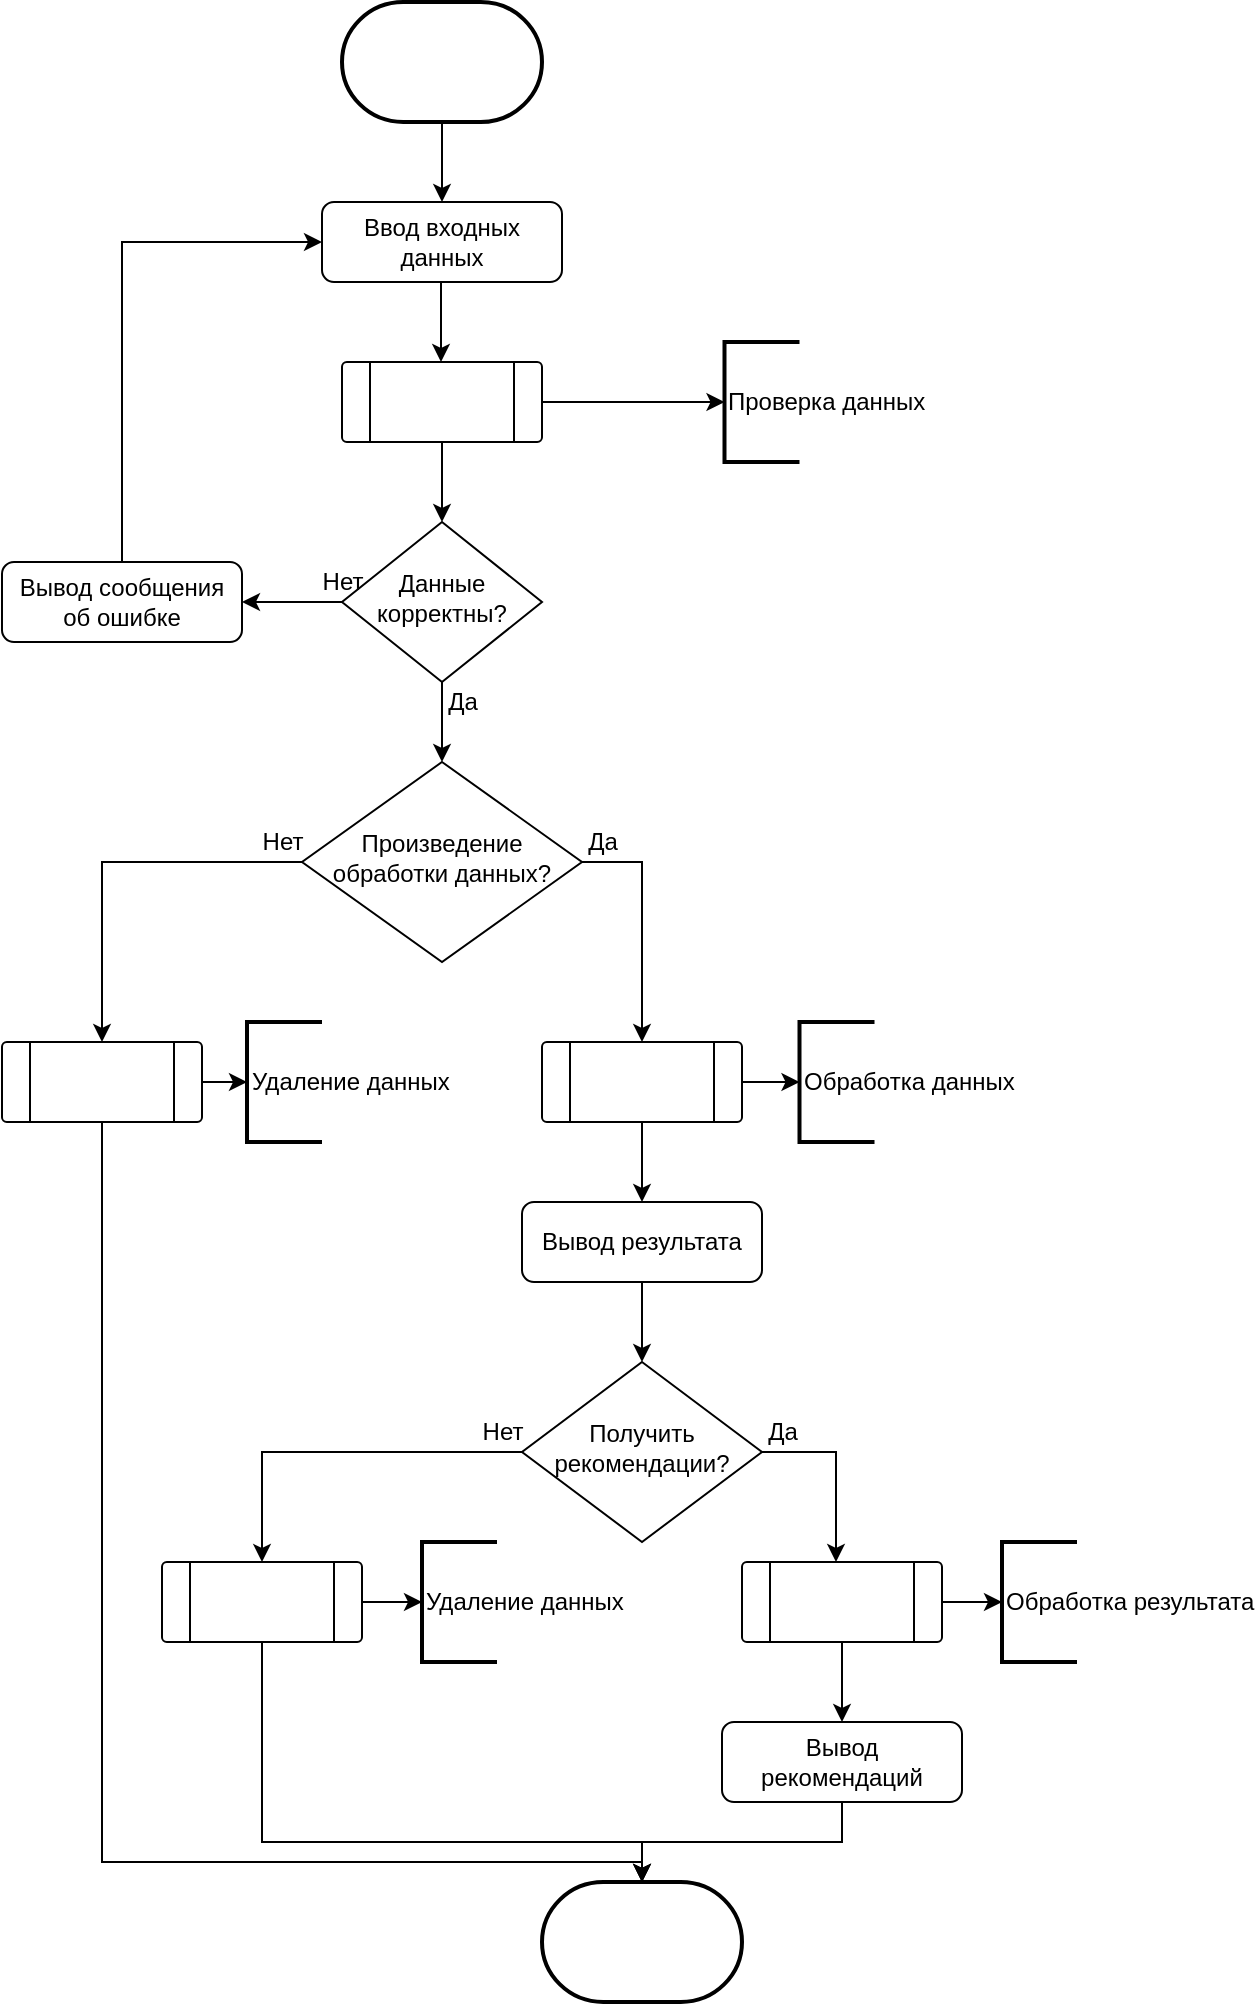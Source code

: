 <mxfile version="20.5.1" type="device"><diagram id="C5RBs43oDa-KdzZeNtuy" name="Page-1"><mxGraphModel dx="1970" dy="1015" grid="1" gridSize="10" guides="1" tooltips="1" connect="1" arrows="1" fold="1" page="1" pageScale="1" pageWidth="827" pageHeight="1169" math="0" shadow="0"><root><mxCell id="WIyWlLk6GJQsqaUBKTNV-0"/><mxCell id="WIyWlLk6GJQsqaUBKTNV-1" parent="WIyWlLk6GJQsqaUBKTNV-0"/><mxCell id="WIyWlLk6GJQsqaUBKTNV-3" value="Ввод входных данных" style="rounded=1;whiteSpace=wrap;html=1;fontSize=12;glass=0;strokeWidth=1;shadow=0;" parent="WIyWlLk6GJQsqaUBKTNV-1" vertex="1"><mxGeometry x="160" y="120" width="120" height="40" as="geometry"/></mxCell><mxCell id="kXbQ1uEIyTn9gJ43kYYr-9" style="edgeStyle=orthogonalEdgeStyle;rounded=0;orthogonalLoop=1;jettySize=auto;html=1;exitX=0;exitY=0.5;exitDx=0;exitDy=0;entryX=1;entryY=0.5;entryDx=0;entryDy=0;" edge="1" parent="WIyWlLk6GJQsqaUBKTNV-1" source="WIyWlLk6GJQsqaUBKTNV-6" target="WIyWlLk6GJQsqaUBKTNV-7"><mxGeometry relative="1" as="geometry"/></mxCell><mxCell id="kXbQ1uEIyTn9gJ43kYYr-12" style="edgeStyle=orthogonalEdgeStyle;rounded=0;orthogonalLoop=1;jettySize=auto;html=1;exitX=0.5;exitY=1;exitDx=0;exitDy=0;entryX=0.5;entryY=0;entryDx=0;entryDy=0;" edge="1" parent="WIyWlLk6GJQsqaUBKTNV-1" source="WIyWlLk6GJQsqaUBKTNV-6" target="WIyWlLk6GJQsqaUBKTNV-10"><mxGeometry relative="1" as="geometry"/></mxCell><mxCell id="WIyWlLk6GJQsqaUBKTNV-6" value="Данные корректны?" style="rhombus;whiteSpace=wrap;html=1;shadow=0;fontFamily=Helvetica;fontSize=12;align=center;strokeWidth=1;spacing=6;spacingTop=-4;" parent="WIyWlLk6GJQsqaUBKTNV-1" vertex="1"><mxGeometry x="170" y="280" width="100" height="80" as="geometry"/></mxCell><mxCell id="kXbQ1uEIyTn9gJ43kYYr-11" style="edgeStyle=orthogonalEdgeStyle;rounded=0;orthogonalLoop=1;jettySize=auto;html=1;exitX=0.5;exitY=0;exitDx=0;exitDy=0;entryX=0;entryY=0.5;entryDx=0;entryDy=0;" edge="1" parent="WIyWlLk6GJQsqaUBKTNV-1" source="WIyWlLk6GJQsqaUBKTNV-7" target="WIyWlLk6GJQsqaUBKTNV-3"><mxGeometry relative="1" as="geometry"/></mxCell><mxCell id="WIyWlLk6GJQsqaUBKTNV-7" value="Вывод сообщения об ошибке" style="rounded=1;whiteSpace=wrap;html=1;fontSize=12;glass=0;strokeWidth=1;shadow=0;" parent="WIyWlLk6GJQsqaUBKTNV-1" vertex="1"><mxGeometry y="300" width="120" height="40" as="geometry"/></mxCell><mxCell id="kXbQ1uEIyTn9gJ43kYYr-15" style="edgeStyle=orthogonalEdgeStyle;rounded=0;orthogonalLoop=1;jettySize=auto;html=1;exitX=1;exitY=0.5;exitDx=0;exitDy=0;entryX=0.5;entryY=0;entryDx=0;entryDy=0;" edge="1" parent="WIyWlLk6GJQsqaUBKTNV-1" source="WIyWlLk6GJQsqaUBKTNV-10" target="kXbQ1uEIyTn9gJ43kYYr-14"><mxGeometry relative="1" as="geometry"/></mxCell><mxCell id="WIyWlLk6GJQsqaUBKTNV-10" value="Произведение обработки данных?" style="rhombus;whiteSpace=wrap;html=1;shadow=0;fontFamily=Helvetica;fontSize=12;align=center;strokeWidth=1;spacing=6;spacingTop=-4;" parent="WIyWlLk6GJQsqaUBKTNV-1" vertex="1"><mxGeometry x="150" y="400" width="140" height="100" as="geometry"/></mxCell><mxCell id="kXbQ1uEIyTn9gJ43kYYr-1" value="" style="strokeWidth=2;html=1;shape=mxgraph.flowchart.terminator;whiteSpace=wrap;" vertex="1" parent="WIyWlLk6GJQsqaUBKTNV-1"><mxGeometry x="170" y="20" width="100" height="60" as="geometry"/></mxCell><mxCell id="kXbQ1uEIyTn9gJ43kYYr-2" value="" style="endArrow=classic;html=1;rounded=0;entryX=0.5;entryY=0;entryDx=0;entryDy=0;exitX=0.5;exitY=1;exitDx=0;exitDy=0;exitPerimeter=0;" edge="1" parent="WIyWlLk6GJQsqaUBKTNV-1" source="kXbQ1uEIyTn9gJ43kYYr-1" target="WIyWlLk6GJQsqaUBKTNV-3"><mxGeometry width="50" height="50" relative="1" as="geometry"><mxPoint x="200" y="90" as="sourcePoint"/><mxPoint x="340" y="40" as="targetPoint"/></mxGeometry></mxCell><mxCell id="kXbQ1uEIyTn9gJ43kYYr-6" style="edgeStyle=orthogonalEdgeStyle;rounded=0;orthogonalLoop=1;jettySize=auto;html=1;exitX=1;exitY=0.5;exitDx=0;exitDy=0;entryX=0;entryY=0.5;entryDx=0;entryDy=0;entryPerimeter=0;" edge="1" parent="WIyWlLk6GJQsqaUBKTNV-1" source="kXbQ1uEIyTn9gJ43kYYr-3" target="kXbQ1uEIyTn9gJ43kYYr-4"><mxGeometry relative="1" as="geometry"/></mxCell><mxCell id="kXbQ1uEIyTn9gJ43kYYr-57" style="edgeStyle=orthogonalEdgeStyle;rounded=0;orthogonalLoop=1;jettySize=auto;html=1;exitX=0.5;exitY=1;exitDx=0;exitDy=0;entryX=0.5;entryY=0;entryDx=0;entryDy=0;" edge="1" parent="WIyWlLk6GJQsqaUBKTNV-1" source="kXbQ1uEIyTn9gJ43kYYr-3" target="WIyWlLk6GJQsqaUBKTNV-6"><mxGeometry relative="1" as="geometry"/></mxCell><mxCell id="kXbQ1uEIyTn9gJ43kYYr-3" value="" style="verticalLabelPosition=bottom;verticalAlign=top;html=1;shape=process;whiteSpace=wrap;rounded=1;size=0.14;arcSize=6;" vertex="1" parent="WIyWlLk6GJQsqaUBKTNV-1"><mxGeometry x="170" y="200" width="100" height="40" as="geometry"/></mxCell><mxCell id="kXbQ1uEIyTn9gJ43kYYr-4" value="Проверка данных" style="strokeWidth=2;html=1;shape=mxgraph.flowchart.annotation_1;align=left;pointerEvents=1;" vertex="1" parent="WIyWlLk6GJQsqaUBKTNV-1"><mxGeometry x="361.25" y="190" width="37.5" height="60" as="geometry"/></mxCell><mxCell id="kXbQ1uEIyTn9gJ43kYYr-8" value="" style="endArrow=classic;html=1;rounded=0;entryX=0.5;entryY=0;entryDx=0;entryDy=0;exitX=0.5;exitY=1;exitDx=0;exitDy=0;exitPerimeter=0;" edge="1" parent="WIyWlLk6GJQsqaUBKTNV-1"><mxGeometry width="50" height="50" relative="1" as="geometry"><mxPoint x="219.5" y="160" as="sourcePoint"/><mxPoint x="219.5" y="200" as="targetPoint"/></mxGeometry></mxCell><mxCell id="kXbQ1uEIyTn9gJ43kYYr-10" value="Нет" style="text;html=1;align=center;verticalAlign=middle;resizable=0;points=[];autosize=1;strokeColor=none;fillColor=none;" vertex="1" parent="WIyWlLk6GJQsqaUBKTNV-1"><mxGeometry x="150" y="295" width="40" height="30" as="geometry"/></mxCell><mxCell id="kXbQ1uEIyTn9gJ43kYYr-13" value="Да" style="text;html=1;align=center;verticalAlign=middle;resizable=0;points=[];autosize=1;strokeColor=none;fillColor=none;" vertex="1" parent="WIyWlLk6GJQsqaUBKTNV-1"><mxGeometry x="210" y="355" width="40" height="30" as="geometry"/></mxCell><mxCell id="kXbQ1uEIyTn9gJ43kYYr-21" style="edgeStyle=orthogonalEdgeStyle;rounded=0;orthogonalLoop=1;jettySize=auto;html=1;exitX=1;exitY=0.5;exitDx=0;exitDy=0;entryX=0;entryY=0.5;entryDx=0;entryDy=0;entryPerimeter=0;" edge="1" parent="WIyWlLk6GJQsqaUBKTNV-1" source="kXbQ1uEIyTn9gJ43kYYr-14" target="kXbQ1uEIyTn9gJ43kYYr-18"><mxGeometry relative="1" as="geometry"/></mxCell><mxCell id="kXbQ1uEIyTn9gJ43kYYr-33" style="edgeStyle=orthogonalEdgeStyle;rounded=0;orthogonalLoop=1;jettySize=auto;html=1;exitX=0.5;exitY=1;exitDx=0;exitDy=0;entryX=0.5;entryY=0;entryDx=0;entryDy=0;" edge="1" parent="WIyWlLk6GJQsqaUBKTNV-1" source="kXbQ1uEIyTn9gJ43kYYr-14" target="kXbQ1uEIyTn9gJ43kYYr-32"><mxGeometry relative="1" as="geometry"/></mxCell><mxCell id="kXbQ1uEIyTn9gJ43kYYr-14" value="" style="verticalLabelPosition=bottom;verticalAlign=top;html=1;shape=process;whiteSpace=wrap;rounded=1;size=0.14;arcSize=6;" vertex="1" parent="WIyWlLk6GJQsqaUBKTNV-1"><mxGeometry x="270" y="540" width="100" height="40" as="geometry"/></mxCell><mxCell id="kXbQ1uEIyTn9gJ43kYYr-16" value="Да" style="text;html=1;align=center;verticalAlign=middle;resizable=0;points=[];autosize=1;strokeColor=none;fillColor=none;" vertex="1" parent="WIyWlLk6GJQsqaUBKTNV-1"><mxGeometry x="280" y="425" width="40" height="30" as="geometry"/></mxCell><mxCell id="kXbQ1uEIyTn9gJ43kYYr-18" value="Обработка данных" style="strokeWidth=2;html=1;shape=mxgraph.flowchart.annotation_1;align=left;pointerEvents=1;" vertex="1" parent="WIyWlLk6GJQsqaUBKTNV-1"><mxGeometry x="398.75" y="530" width="37.5" height="60" as="geometry"/></mxCell><mxCell id="kXbQ1uEIyTn9gJ43kYYr-22" style="edgeStyle=orthogonalEdgeStyle;rounded=0;orthogonalLoop=1;jettySize=auto;html=1;exitX=0.75;exitY=0.833;exitDx=0;exitDy=0;exitPerimeter=0;entryX=0.5;entryY=0;entryDx=0;entryDy=0;" edge="1" parent="WIyWlLk6GJQsqaUBKTNV-1" target="kXbQ1uEIyTn9gJ43kYYr-25" source="kXbQ1uEIyTn9gJ43kYYr-24"><mxGeometry relative="1" as="geometry"><mxPoint x="160" y="450" as="sourcePoint"/><mxPoint x="100" y="450" as="targetPoint"/></mxGeometry></mxCell><mxCell id="kXbQ1uEIyTn9gJ43kYYr-23" value="Удаление данных" style="strokeWidth=2;html=1;shape=mxgraph.flowchart.annotation_1;align=left;pointerEvents=1;" vertex="1" parent="WIyWlLk6GJQsqaUBKTNV-1"><mxGeometry x="122.5" y="530" width="37.5" height="60" as="geometry"/></mxCell><mxCell id="kXbQ1uEIyTn9gJ43kYYr-24" value="Нет" style="text;html=1;align=center;verticalAlign=middle;resizable=0;points=[];autosize=1;strokeColor=none;fillColor=none;" vertex="1" parent="WIyWlLk6GJQsqaUBKTNV-1"><mxGeometry x="120" y="425" width="40" height="30" as="geometry"/></mxCell><mxCell id="kXbQ1uEIyTn9gJ43kYYr-29" style="edgeStyle=orthogonalEdgeStyle;rounded=0;orthogonalLoop=1;jettySize=auto;html=1;exitX=1;exitY=0.5;exitDx=0;exitDy=0;entryX=0;entryY=0.5;entryDx=0;entryDy=0;entryPerimeter=0;" edge="1" parent="WIyWlLk6GJQsqaUBKTNV-1" source="kXbQ1uEIyTn9gJ43kYYr-25" target="kXbQ1uEIyTn9gJ43kYYr-23"><mxGeometry relative="1" as="geometry"/></mxCell><mxCell id="kXbQ1uEIyTn9gJ43kYYr-31" style="edgeStyle=orthogonalEdgeStyle;rounded=0;orthogonalLoop=1;jettySize=auto;html=1;exitX=0.5;exitY=1;exitDx=0;exitDy=0;entryX=0.5;entryY=0;entryDx=0;entryDy=0;entryPerimeter=0;" edge="1" parent="WIyWlLk6GJQsqaUBKTNV-1" source="kXbQ1uEIyTn9gJ43kYYr-25" target="kXbQ1uEIyTn9gJ43kYYr-30"><mxGeometry relative="1" as="geometry"><Array as="points"><mxPoint x="50" y="950"/><mxPoint x="320" y="950"/></Array></mxGeometry></mxCell><mxCell id="kXbQ1uEIyTn9gJ43kYYr-25" value="" style="verticalLabelPosition=bottom;verticalAlign=top;html=1;shape=process;whiteSpace=wrap;rounded=1;size=0.14;arcSize=6;" vertex="1" parent="WIyWlLk6GJQsqaUBKTNV-1"><mxGeometry y="540" width="100" height="40" as="geometry"/></mxCell><mxCell id="kXbQ1uEIyTn9gJ43kYYr-30" value="" style="strokeWidth=2;html=1;shape=mxgraph.flowchart.terminator;whiteSpace=wrap;" vertex="1" parent="WIyWlLk6GJQsqaUBKTNV-1"><mxGeometry x="270" y="960" width="100" height="60" as="geometry"/></mxCell><mxCell id="kXbQ1uEIyTn9gJ43kYYr-39" style="edgeStyle=orthogonalEdgeStyle;rounded=0;orthogonalLoop=1;jettySize=auto;html=1;exitX=0.5;exitY=1;exitDx=0;exitDy=0;entryX=0.5;entryY=0;entryDx=0;entryDy=0;" edge="1" parent="WIyWlLk6GJQsqaUBKTNV-1" source="kXbQ1uEIyTn9gJ43kYYr-32" target="kXbQ1uEIyTn9gJ43kYYr-35"><mxGeometry relative="1" as="geometry"/></mxCell><mxCell id="kXbQ1uEIyTn9gJ43kYYr-32" value="Вывод результата" style="rounded=1;whiteSpace=wrap;html=1;fontSize=12;glass=0;strokeWidth=1;shadow=0;" vertex="1" parent="WIyWlLk6GJQsqaUBKTNV-1"><mxGeometry x="260" y="620" width="120" height="40" as="geometry"/></mxCell><mxCell id="kXbQ1uEIyTn9gJ43kYYr-35" value="Получить рекомендации?" style="rhombus;whiteSpace=wrap;html=1;shadow=0;fontFamily=Helvetica;fontSize=12;align=center;strokeWidth=1;spacing=6;spacingTop=-4;" vertex="1" parent="WIyWlLk6GJQsqaUBKTNV-1"><mxGeometry x="260" y="700" width="120" height="90" as="geometry"/></mxCell><mxCell id="kXbQ1uEIyTn9gJ43kYYr-48" value="" style="edgeStyle=orthogonalEdgeStyle;rounded=0;orthogonalLoop=1;jettySize=auto;html=1;exitX=1;exitY=0.5;exitDx=0;exitDy=0;" edge="1" parent="WIyWlLk6GJQsqaUBKTNV-1" source="kXbQ1uEIyTn9gJ43kYYr-35"><mxGeometry relative="1" as="geometry"><mxPoint x="380" y="740" as="sourcePoint"/><mxPoint x="417" y="800.0" as="targetPoint"/><Array as="points"><mxPoint x="417" y="745"/></Array></mxGeometry></mxCell><mxCell id="kXbQ1uEIyTn9gJ43kYYr-36" value="Да" style="text;html=1;align=center;verticalAlign=middle;resizable=0;points=[];autosize=1;strokeColor=none;fillColor=none;" vertex="1" parent="WIyWlLk6GJQsqaUBKTNV-1"><mxGeometry x="370" y="720" width="40" height="30" as="geometry"/></mxCell><mxCell id="kXbQ1uEIyTn9gJ43kYYr-37" style="edgeStyle=orthogonalEdgeStyle;rounded=0;orthogonalLoop=1;jettySize=auto;html=1;exitX=0;exitY=0.5;exitDx=0;exitDy=0;entryX=0.5;entryY=0;entryDx=0;entryDy=0;" edge="1" parent="WIyWlLk6GJQsqaUBKTNV-1" source="kXbQ1uEIyTn9gJ43kYYr-35" target="kXbQ1uEIyTn9gJ43kYYr-41"><mxGeometry relative="1" as="geometry"><mxPoint x="260" y="750" as="sourcePoint"/><mxPoint x="140" y="800" as="targetPoint"/><Array as="points"><mxPoint x="130" y="745"/></Array></mxGeometry></mxCell><mxCell id="kXbQ1uEIyTn9gJ43kYYr-38" value="Нет" style="text;html=1;align=center;verticalAlign=middle;resizable=0;points=[];autosize=1;strokeColor=none;fillColor=none;" vertex="1" parent="WIyWlLk6GJQsqaUBKTNV-1"><mxGeometry x="230" y="720" width="40" height="30" as="geometry"/></mxCell><mxCell id="kXbQ1uEIyTn9gJ43kYYr-40" value="Удаление данных" style="strokeWidth=2;html=1;shape=mxgraph.flowchart.annotation_1;align=left;pointerEvents=1;" vertex="1" parent="WIyWlLk6GJQsqaUBKTNV-1"><mxGeometry x="210" y="790" width="37.5" height="60" as="geometry"/></mxCell><mxCell id="kXbQ1uEIyTn9gJ43kYYr-43" style="edgeStyle=orthogonalEdgeStyle;rounded=0;orthogonalLoop=1;jettySize=auto;html=1;entryX=0;entryY=0.5;entryDx=0;entryDy=0;entryPerimeter=0;" edge="1" parent="WIyWlLk6GJQsqaUBKTNV-1" source="kXbQ1uEIyTn9gJ43kYYr-41" target="kXbQ1uEIyTn9gJ43kYYr-40"><mxGeometry relative="1" as="geometry"/></mxCell><mxCell id="kXbQ1uEIyTn9gJ43kYYr-44" style="edgeStyle=orthogonalEdgeStyle;rounded=0;orthogonalLoop=1;jettySize=auto;html=1;exitX=0.5;exitY=1;exitDx=0;exitDy=0;entryX=0.5;entryY=0;entryDx=0;entryDy=0;entryPerimeter=0;" edge="1" parent="WIyWlLk6GJQsqaUBKTNV-1" source="kXbQ1uEIyTn9gJ43kYYr-41" target="kXbQ1uEIyTn9gJ43kYYr-30"><mxGeometry relative="1" as="geometry"><Array as="points"><mxPoint x="130" y="940"/><mxPoint x="320" y="940"/></Array></mxGeometry></mxCell><mxCell id="kXbQ1uEIyTn9gJ43kYYr-41" value="" style="verticalLabelPosition=bottom;verticalAlign=top;html=1;shape=process;whiteSpace=wrap;rounded=1;size=0.14;arcSize=6;" vertex="1" parent="WIyWlLk6GJQsqaUBKTNV-1"><mxGeometry x="80" y="800" width="100" height="40" as="geometry"/></mxCell><mxCell id="kXbQ1uEIyTn9gJ43kYYr-50" value="Обработка результата" style="strokeWidth=2;html=1;shape=mxgraph.flowchart.annotation_1;align=left;pointerEvents=1;" vertex="1" parent="WIyWlLk6GJQsqaUBKTNV-1"><mxGeometry x="500" y="790" width="37.5" height="60" as="geometry"/></mxCell><mxCell id="kXbQ1uEIyTn9gJ43kYYr-52" style="edgeStyle=orthogonalEdgeStyle;rounded=0;orthogonalLoop=1;jettySize=auto;html=1;exitX=1;exitY=0.5;exitDx=0;exitDy=0;entryX=0;entryY=0.5;entryDx=0;entryDy=0;entryPerimeter=0;" edge="1" parent="WIyWlLk6GJQsqaUBKTNV-1" source="kXbQ1uEIyTn9gJ43kYYr-51" target="kXbQ1uEIyTn9gJ43kYYr-50"><mxGeometry relative="1" as="geometry"/></mxCell><mxCell id="kXbQ1uEIyTn9gJ43kYYr-55" style="edgeStyle=orthogonalEdgeStyle;rounded=0;orthogonalLoop=1;jettySize=auto;html=1;exitX=0.5;exitY=1;exitDx=0;exitDy=0;entryX=0.5;entryY=0;entryDx=0;entryDy=0;" edge="1" parent="WIyWlLk6GJQsqaUBKTNV-1" source="kXbQ1uEIyTn9gJ43kYYr-51" target="kXbQ1uEIyTn9gJ43kYYr-53"><mxGeometry relative="1" as="geometry"/></mxCell><mxCell id="kXbQ1uEIyTn9gJ43kYYr-51" value="" style="verticalLabelPosition=bottom;verticalAlign=top;html=1;shape=process;whiteSpace=wrap;rounded=1;size=0.14;arcSize=6;" vertex="1" parent="WIyWlLk6GJQsqaUBKTNV-1"><mxGeometry x="370" y="800" width="100" height="40" as="geometry"/></mxCell><mxCell id="kXbQ1uEIyTn9gJ43kYYr-56" style="edgeStyle=orthogonalEdgeStyle;rounded=0;orthogonalLoop=1;jettySize=auto;html=1;exitX=0.5;exitY=1;exitDx=0;exitDy=0;entryX=0.5;entryY=0;entryDx=0;entryDy=0;entryPerimeter=0;" edge="1" parent="WIyWlLk6GJQsqaUBKTNV-1" source="kXbQ1uEIyTn9gJ43kYYr-53" target="kXbQ1uEIyTn9gJ43kYYr-30"><mxGeometry relative="1" as="geometry"/></mxCell><mxCell id="kXbQ1uEIyTn9gJ43kYYr-53" value="Вывод рекомендаций" style="rounded=1;whiteSpace=wrap;html=1;fontSize=12;glass=0;strokeWidth=1;shadow=0;" vertex="1" parent="WIyWlLk6GJQsqaUBKTNV-1"><mxGeometry x="360" y="880" width="120" height="40" as="geometry"/></mxCell></root></mxGraphModel></diagram></mxfile>